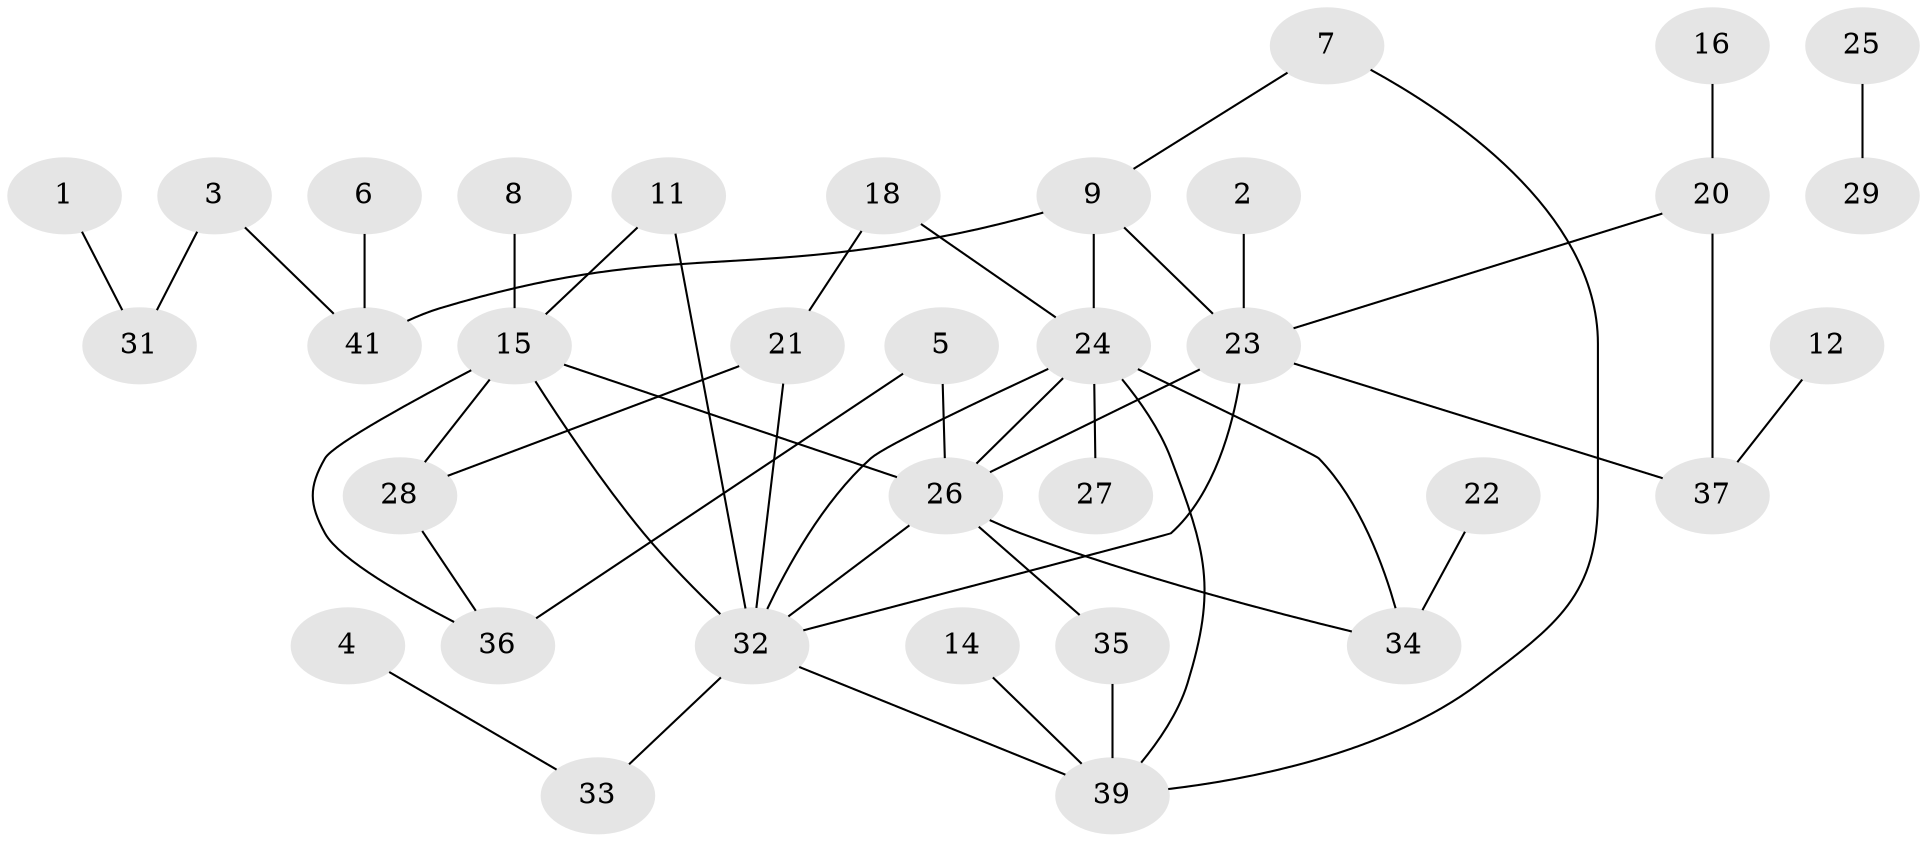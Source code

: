 // original degree distribution, {3: 0.1951219512195122, 2: 0.2926829268292683, 1: 0.2926829268292683, 4: 0.10975609756097561, 9: 0.012195121951219513, 0: 0.06097560975609756, 5: 0.036585365853658534}
// Generated by graph-tools (version 1.1) at 2025/00/03/09/25 03:00:52]
// undirected, 34 vertices, 46 edges
graph export_dot {
graph [start="1"]
  node [color=gray90,style=filled];
  1;
  2;
  3;
  4;
  5;
  6;
  7;
  8;
  9;
  11;
  12;
  14;
  15;
  16;
  18;
  20;
  21;
  22;
  23;
  24;
  25;
  26;
  27;
  28;
  29;
  31;
  32;
  33;
  34;
  35;
  36;
  37;
  39;
  41;
  1 -- 31 [weight=1.0];
  2 -- 23 [weight=1.0];
  3 -- 31 [weight=1.0];
  3 -- 41 [weight=1.0];
  4 -- 33 [weight=1.0];
  5 -- 26 [weight=1.0];
  5 -- 36 [weight=1.0];
  6 -- 41 [weight=1.0];
  7 -- 9 [weight=1.0];
  7 -- 39 [weight=1.0];
  8 -- 15 [weight=1.0];
  9 -- 23 [weight=1.0];
  9 -- 24 [weight=1.0];
  9 -- 41 [weight=1.0];
  11 -- 15 [weight=1.0];
  11 -- 32 [weight=1.0];
  12 -- 37 [weight=1.0];
  14 -- 39 [weight=1.0];
  15 -- 26 [weight=1.0];
  15 -- 28 [weight=1.0];
  15 -- 32 [weight=2.0];
  15 -- 36 [weight=1.0];
  16 -- 20 [weight=1.0];
  18 -- 21 [weight=1.0];
  18 -- 24 [weight=1.0];
  20 -- 23 [weight=1.0];
  20 -- 37 [weight=1.0];
  21 -- 28 [weight=1.0];
  21 -- 32 [weight=2.0];
  22 -- 34 [weight=1.0];
  23 -- 26 [weight=1.0];
  23 -- 32 [weight=1.0];
  23 -- 37 [weight=1.0];
  24 -- 26 [weight=1.0];
  24 -- 27 [weight=1.0];
  24 -- 32 [weight=1.0];
  24 -- 34 [weight=1.0];
  24 -- 39 [weight=1.0];
  25 -- 29 [weight=1.0];
  26 -- 32 [weight=1.0];
  26 -- 34 [weight=1.0];
  26 -- 35 [weight=1.0];
  28 -- 36 [weight=1.0];
  32 -- 33 [weight=1.0];
  32 -- 39 [weight=1.0];
  35 -- 39 [weight=1.0];
}
